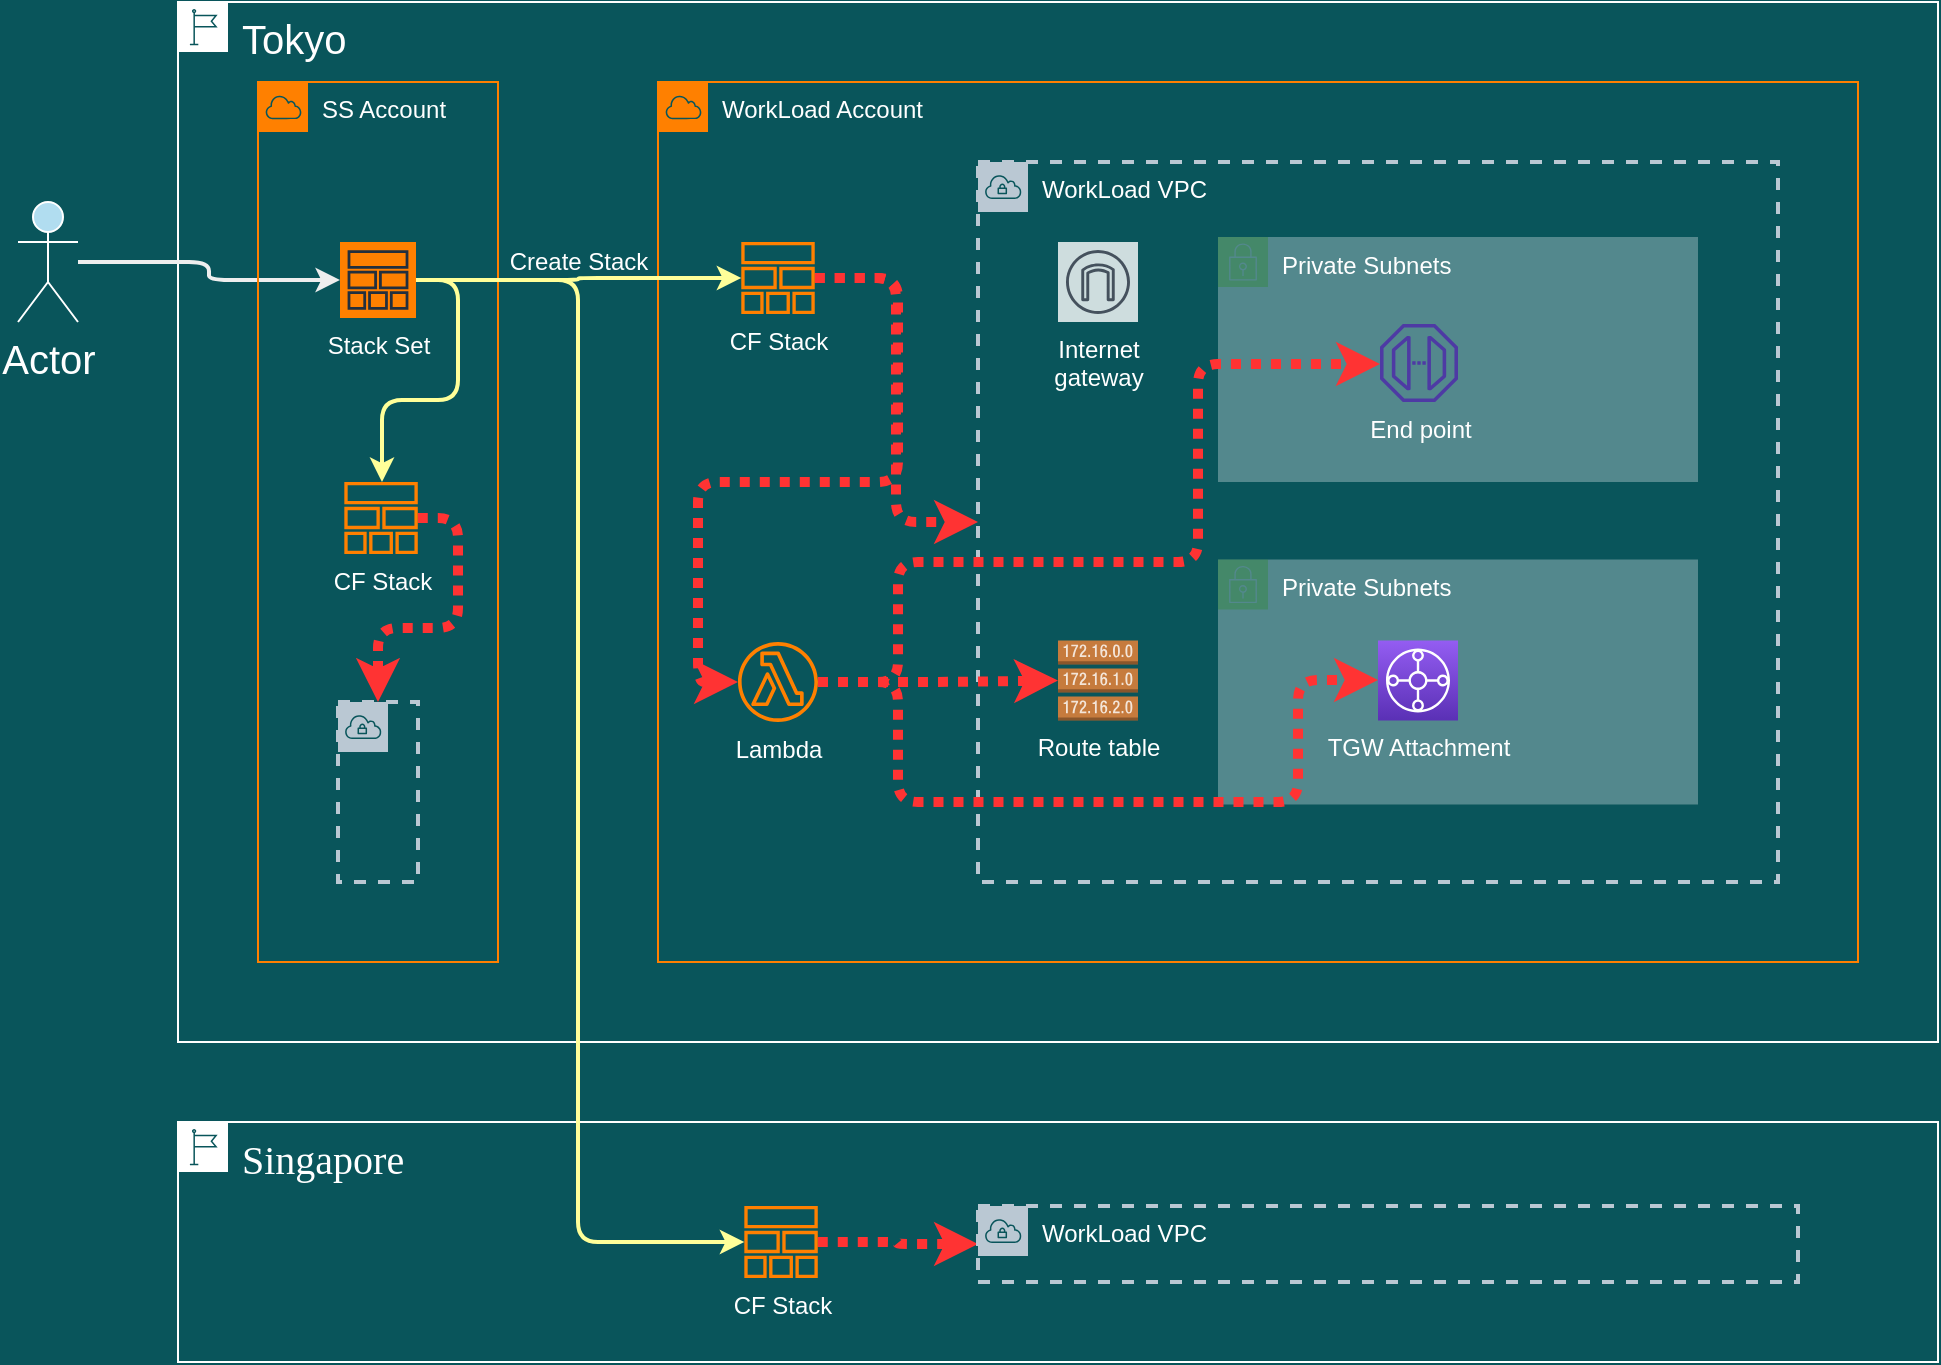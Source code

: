 <mxfile version="15.8.3" type="github">
  <diagram id="DrTqJjK6d3gF3iNOTBpp" name="Page-1">
    <mxGraphModel dx="2066" dy="1060" grid="1" gridSize="10" guides="1" tooltips="1" connect="1" arrows="1" fold="1" page="1" pageScale="1" pageWidth="827" pageHeight="1169" background="#09555B" math="0" shadow="0">
      <root>
        <mxCell id="0" />
        <mxCell id="1" parent="0" />
        <mxCell id="hdHgUt77KuXDVtCETtdb-16" value="Private Subnets" style="points=[[0,0],[0.25,0],[0.5,0],[0.75,0],[1,0],[1,0.25],[1,0.5],[1,0.75],[1,1],[0.75,1],[0.5,1],[0.25,1],[0,1],[0,0.75],[0,0.5],[0,0.25]];outlineConnect=0;gradientColor=none;html=1;whiteSpace=wrap;fontSize=12;fontStyle=0;shape=mxgraph.aws4.group;grIcon=mxgraph.aws4.group_security_group;grStroke=0;strokeColor=#248814;fillColor=#FFFFFF;verticalAlign=top;align=left;spacingLeft=30;fontColor=#FFFFFF;dashed=0;rounded=0;shadow=0;sketch=0;opacity=30;" vertex="1" parent="1">
          <mxGeometry x="640" y="237.5" width="240" height="122.5" as="geometry" />
        </mxCell>
        <mxCell id="hdHgUt77KuXDVtCETtdb-20" value="Private Subnets" style="points=[[0,0],[0.25,0],[0.5,0],[0.75,0],[1,0],[1,0.25],[1,0.5],[1,0.75],[1,1],[0.75,1],[0.5,1],[0.25,1],[0,1],[0,0.75],[0,0.5],[0,0.25]];outlineConnect=0;gradientColor=none;html=1;whiteSpace=wrap;fontSize=12;fontStyle=0;shape=mxgraph.aws4.group;grIcon=mxgraph.aws4.group_security_group;grStroke=0;strokeColor=#248814;fillColor=#FFFFFF;verticalAlign=top;align=left;spacingLeft=30;fontColor=#FFFFFF;dashed=0;rounded=0;shadow=0;sketch=0;opacity=30;" vertex="1" parent="1">
          <mxGeometry x="640" y="398.75" width="240" height="122.5" as="geometry" />
        </mxCell>
        <mxCell id="hdHgUt77KuXDVtCETtdb-2" value="Tokyo" style="points=[[0,0],[0.25,0],[0.5,0],[0.75,0],[1,0],[1,0.25],[1,0.5],[1,0.75],[1,1],[0.75,1],[0.5,1],[0.25,1],[0,1],[0,0.75],[0,0.5],[0,0.25]];outlineConnect=0;html=1;whiteSpace=wrap;fontSize=20;fontStyle=0;shape=mxgraph.aws4.group;grIcon=mxgraph.aws4.group_region;strokeColor=#FFFFFF;fillColor=none;verticalAlign=top;align=left;spacingLeft=30;fontColor=#FFFFFF;" vertex="1" parent="1">
          <mxGeometry x="120" y="120" width="880" height="520" as="geometry" />
        </mxCell>
        <mxCell id="hdHgUt77KuXDVtCETtdb-9" value="WorkLoad Account" style="points=[[0,0],[0.25,0],[0.5,0],[0.75,0],[1,0],[1,0.25],[1,0.5],[1,0.75],[1,1],[0.75,1],[0.5,1],[0.25,1],[0,1],[0,0.75],[0,0.5],[0,0.25]];outlineConnect=0;gradientColor=none;html=1;whiteSpace=wrap;fontSize=12;fontStyle=0;shape=mxgraph.aws4.group;grIcon=mxgraph.aws4.group_aws_cloud;strokeColor=#FF8000;fillColor=none;verticalAlign=top;align=left;spacingLeft=30;fontColor=#FFFFFF;dashed=0;rounded=0;sketch=0;" vertex="1" parent="1">
          <mxGeometry x="360" y="160" width="600" height="440" as="geometry" />
        </mxCell>
        <mxCell id="hdHgUt77KuXDVtCETtdb-1" value="WorkLoad VPC" style="points=[[0,0],[0.25,0],[0.5,0],[0.75,0],[1,0],[1,0.25],[1,0.5],[1,0.75],[1,1],[0.75,1],[0.5,1],[0.25,1],[0,1],[0,0.75],[0,0.5],[0,0.25]];outlineConnect=0;html=1;whiteSpace=wrap;fontSize=12;fontStyle=0;shape=mxgraph.aws4.group;grIcon=mxgraph.aws4.group_vpc;strokeColor=#BAC8D3;fillColor=none;verticalAlign=top;align=left;spacingLeft=30;fontColor=#FFFFFF;dashed=1;strokeWidth=2;" vertex="1" parent="1">
          <mxGeometry x="520" y="200" width="400" height="360" as="geometry" />
        </mxCell>
        <mxCell id="hdHgUt77KuXDVtCETtdb-3" value="&lt;font color=&quot;#ffffff&quot; style=&quot;font-size: 20px;&quot;&gt;&lt;span style=&quot;font-family: &amp;quot;amazon ember&amp;quot;; font-size: 20px;&quot;&gt;Singapore&lt;/span&gt;&lt;/font&gt;" style="points=[[0,0],[0.25,0],[0.5,0],[0.75,0],[1,0],[1,0.25],[1,0.5],[1,0.75],[1,1],[0.75,1],[0.5,1],[0.25,1],[0,1],[0,0.75],[0,0.5],[0,0.25]];outlineConnect=0;html=1;whiteSpace=wrap;fontSize=20;fontStyle=0;shape=mxgraph.aws4.group;grIcon=mxgraph.aws4.group_region;strokeColor=#FFFFFF;fillColor=none;verticalAlign=top;align=left;spacingLeft=30;fontColor=#FFFFFF;" vertex="1" parent="1">
          <mxGeometry x="120" y="680" width="880" height="120" as="geometry" />
        </mxCell>
        <mxCell id="hdHgUt77KuXDVtCETtdb-24" style="edgeStyle=orthogonalEdgeStyle;curved=0;rounded=1;sketch=0;orthogonalLoop=1;jettySize=auto;html=1;fontSize=12;fontColor=#FFFFFF;strokeColor=#EEEEEE;strokeWidth=2;" edge="1" parent="1" source="hdHgUt77KuXDVtCETtdb-5" target="hdHgUt77KuXDVtCETtdb-8">
          <mxGeometry relative="1" as="geometry" />
        </mxCell>
        <mxCell id="hdHgUt77KuXDVtCETtdb-5" value="Actor" style="shape=umlActor;verticalLabelPosition=bottom;verticalAlign=top;html=1;outlineConnect=0;rounded=0;sketch=0;fontSize=20;fontColor=#FFFFFF;strokeColor=#FFFFFF;fillColor=#B1DDF0;" vertex="1" parent="1">
          <mxGeometry x="40" y="220" width="30" height="60" as="geometry" />
        </mxCell>
        <mxCell id="hdHgUt77KuXDVtCETtdb-25" style="edgeStyle=orthogonalEdgeStyle;curved=0;rounded=1;sketch=0;orthogonalLoop=1;jettySize=auto;html=1;fontSize=12;fontColor=#FFFFFF;strokeColor=#FF3333;strokeWidth=5;dashed=1;dashPattern=1 1;" edge="1" parent="1" source="hdHgUt77KuXDVtCETtdb-6" target="hdHgUt77KuXDVtCETtdb-1">
          <mxGeometry relative="1" as="geometry">
            <Array as="points">
              <mxPoint x="479" y="258" />
              <mxPoint x="479" y="380" />
            </Array>
          </mxGeometry>
        </mxCell>
        <mxCell id="hdHgUt77KuXDVtCETtdb-27" style="edgeStyle=orthogonalEdgeStyle;curved=0;rounded=1;sketch=0;orthogonalLoop=1;jettySize=auto;html=1;fontSize=12;fontColor=#FFFFFF;strokeColor=#FF3333;strokeWidth=5;dashed=1;dashPattern=1 1;" edge="1" parent="1" source="hdHgUt77KuXDVtCETtdb-6" target="hdHgUt77KuXDVtCETtdb-13">
          <mxGeometry relative="1" as="geometry">
            <Array as="points">
              <mxPoint x="480" y="258" />
              <mxPoint x="480" y="360" />
              <mxPoint x="380" y="360" />
              <mxPoint x="380" y="460" />
            </Array>
          </mxGeometry>
        </mxCell>
        <mxCell id="hdHgUt77KuXDVtCETtdb-6" value="CF Stack" style="sketch=0;outlineConnect=0;fontColor=#FFFFFF;gradientColor=none;fillColor=#FF8000;strokeColor=none;dashed=0;verticalLabelPosition=bottom;verticalAlign=top;align=center;html=1;fontSize=12;fontStyle=0;aspect=fixed;pointerEvents=1;shape=mxgraph.aws4.stack;rounded=0;" vertex="1" parent="1">
          <mxGeometry x="401.53" y="240" width="36.95" height="36" as="geometry" />
        </mxCell>
        <mxCell id="hdHgUt77KuXDVtCETtdb-7" value="SS Account" style="points=[[0,0],[0.25,0],[0.5,0],[0.75,0],[1,0],[1,0.25],[1,0.5],[1,0.75],[1,1],[0.75,1],[0.5,1],[0.25,1],[0,1],[0,0.75],[0,0.5],[0,0.25]];outlineConnect=0;gradientColor=none;html=1;whiteSpace=wrap;fontSize=12;fontStyle=0;shape=mxgraph.aws4.group;grIcon=mxgraph.aws4.group_aws_cloud;strokeColor=#FF8000;fillColor=none;verticalAlign=top;align=left;spacingLeft=30;fontColor=#FFFFFF;dashed=0;rounded=0;sketch=0;" vertex="1" parent="1">
          <mxGeometry x="160" y="160" width="120" height="440" as="geometry" />
        </mxCell>
        <mxCell id="hdHgUt77KuXDVtCETtdb-23" style="edgeStyle=orthogonalEdgeStyle;curved=0;rounded=1;sketch=0;orthogonalLoop=1;jettySize=auto;html=1;fontSize=12;fontColor=#FFFFFF;strokeColor=#FFFF99;strokeWidth=2;" edge="1" parent="1" source="hdHgUt77KuXDVtCETtdb-8" target="hdHgUt77KuXDVtCETtdb-6">
          <mxGeometry relative="1" as="geometry" />
        </mxCell>
        <mxCell id="hdHgUt77KuXDVtCETtdb-31" value="Create Stack" style="edgeLabel;html=1;align=center;verticalAlign=middle;resizable=0;points=[];fontSize=12;fontColor=#FFFFFF;labelBackgroundColor=none;" vertex="1" connectable="0" parent="hdHgUt77KuXDVtCETtdb-23">
          <mxGeometry x="-0.181" y="-1" relative="1" as="geometry">
            <mxPoint x="14" y="-10" as="offset" />
          </mxGeometry>
        </mxCell>
        <mxCell id="hdHgUt77KuXDVtCETtdb-33" style="edgeStyle=orthogonalEdgeStyle;curved=0;rounded=1;sketch=0;orthogonalLoop=1;jettySize=auto;html=1;fontSize=12;fontColor=#FFFFFF;strokeColor=#FFFF99;strokeWidth=2;" edge="1" parent="1" source="hdHgUt77KuXDVtCETtdb-8" target="hdHgUt77KuXDVtCETtdb-32">
          <mxGeometry relative="1" as="geometry">
            <Array as="points">
              <mxPoint x="320" y="259" />
              <mxPoint x="320" y="740" />
            </Array>
          </mxGeometry>
        </mxCell>
        <mxCell id="hdHgUt77KuXDVtCETtdb-38" style="edgeStyle=orthogonalEdgeStyle;curved=0;rounded=1;sketch=0;orthogonalLoop=1;jettySize=auto;html=1;fontSize=12;fontColor=#FFFFFF;strokeColor=#FFFF99;strokeWidth=2;" edge="1" parent="1" source="hdHgUt77KuXDVtCETtdb-8" target="hdHgUt77KuXDVtCETtdb-37">
          <mxGeometry relative="1" as="geometry">
            <Array as="points">
              <mxPoint x="260" y="259" />
              <mxPoint x="260" y="319" />
              <mxPoint x="222" y="319" />
            </Array>
          </mxGeometry>
        </mxCell>
        <mxCell id="hdHgUt77KuXDVtCETtdb-8" value="Stack Set" style="sketch=0;outlineConnect=0;fontColor=#FFFFFF;gradientColor=none;strokeColor=#232F3E;fillColor=#FF8000;dashed=0;verticalLabelPosition=bottom;verticalAlign=top;align=center;html=1;fontSize=12;fontStyle=0;aspect=fixed;shape=mxgraph.aws4.resourceIcon;resIcon=mxgraph.aws4.stack;rounded=0;" vertex="1" parent="1">
          <mxGeometry x="201" y="240" width="38" height="38" as="geometry" />
        </mxCell>
        <mxCell id="hdHgUt77KuXDVtCETtdb-28" style="edgeStyle=orthogonalEdgeStyle;curved=0;rounded=1;sketch=0;orthogonalLoop=1;jettySize=auto;html=1;entryX=0;entryY=0.5;entryDx=0;entryDy=0;entryPerimeter=0;fontSize=12;fontColor=#FFFFFF;strokeColor=#FF3333;strokeWidth=5;dashed=1;dashPattern=1 1;" edge="1" parent="1" source="hdHgUt77KuXDVtCETtdb-13" target="hdHgUt77KuXDVtCETtdb-18">
          <mxGeometry relative="1" as="geometry" />
        </mxCell>
        <mxCell id="hdHgUt77KuXDVtCETtdb-29" style="edgeStyle=orthogonalEdgeStyle;curved=0;rounded=1;sketch=0;orthogonalLoop=1;jettySize=auto;html=1;fontSize=12;fontColor=#FFFFFF;strokeColor=#FF3333;strokeWidth=5;dashed=1;dashPattern=1 1;" edge="1" parent="1" source="hdHgUt77KuXDVtCETtdb-13" target="hdHgUt77KuXDVtCETtdb-19">
          <mxGeometry relative="1" as="geometry">
            <Array as="points">
              <mxPoint x="480" y="460" />
              <mxPoint x="480" y="520" />
              <mxPoint x="680" y="520" />
              <mxPoint x="680" y="459" />
            </Array>
          </mxGeometry>
        </mxCell>
        <mxCell id="hdHgUt77KuXDVtCETtdb-30" style="edgeStyle=orthogonalEdgeStyle;curved=0;rounded=1;sketch=0;orthogonalLoop=1;jettySize=auto;html=1;fontSize=12;fontColor=#FFFFFF;strokeColor=#FF3333;strokeWidth=5;dashed=1;dashPattern=1 1;" edge="1" parent="1" source="hdHgUt77KuXDVtCETtdb-13" target="hdHgUt77KuXDVtCETtdb-21">
          <mxGeometry relative="1" as="geometry">
            <Array as="points">
              <mxPoint x="480" y="460" />
              <mxPoint x="480" y="400" />
              <mxPoint x="630" y="400" />
              <mxPoint x="630" y="301" />
            </Array>
          </mxGeometry>
        </mxCell>
        <mxCell id="hdHgUt77KuXDVtCETtdb-13" value="Lambda" style="sketch=0;outlineConnect=0;fontColor=#FFFFFF;gradientColor=none;fillColor=#FF8000;strokeColor=none;dashed=0;verticalLabelPosition=bottom;verticalAlign=top;align=center;html=1;fontSize=12;fontStyle=0;aspect=fixed;pointerEvents=1;shape=mxgraph.aws4.lambda_function;rounded=0;" vertex="1" parent="1">
          <mxGeometry x="400" y="440" width="40" height="40" as="geometry" />
        </mxCell>
        <mxCell id="hdHgUt77KuXDVtCETtdb-17" value="Internet&#xa;gateway" style="sketch=0;outlineConnect=0;fontColor=#FFFFFF;gradientColor=none;strokeColor=#232F3E;fillColor=#ffffff;dashed=0;verticalLabelPosition=bottom;verticalAlign=top;align=center;html=1;fontSize=12;fontStyle=0;aspect=fixed;shape=mxgraph.aws4.resourceIcon;resIcon=mxgraph.aws4.internet_gateway;rounded=0;shadow=0;opacity=80;" vertex="1" parent="1">
          <mxGeometry x="560" y="240" width="40" height="40" as="geometry" />
        </mxCell>
        <mxCell id="hdHgUt77KuXDVtCETtdb-18" value="Route table" style="outlineConnect=0;dashed=0;verticalLabelPosition=bottom;verticalAlign=top;align=center;html=1;shape=mxgraph.aws3.route_table;fillColor=#F58536;gradientColor=none;rounded=0;shadow=0;sketch=0;fontSize=12;fontColor=#FFFFFF;strokeColor=#FFFFFF;strokeWidth=3;opacity=80;" vertex="1" parent="1">
          <mxGeometry x="560" y="439.25" width="40" height="40" as="geometry" />
        </mxCell>
        <mxCell id="hdHgUt77KuXDVtCETtdb-19" value="&lt;font color=&quot;#ffffff&quot;&gt;TGW Attachment&lt;/font&gt;" style="sketch=0;points=[[0,0,0],[0.25,0,0],[0.5,0,0],[0.75,0,0],[1,0,0],[0,1,0],[0.25,1,0],[0.5,1,0],[0.75,1,0],[1,1,0],[0,0.25,0],[0,0.5,0],[0,0.75,0],[1,0.25,0],[1,0.5,0],[1,0.75,0]];outlineConnect=0;fontColor=#232F3E;gradientColor=#945DF2;gradientDirection=north;fillColor=#5A30B5;strokeColor=#ffffff;dashed=0;verticalLabelPosition=bottom;verticalAlign=top;align=center;html=1;fontSize=12;fontStyle=0;aspect=fixed;shape=mxgraph.aws4.resourceIcon;resIcon=mxgraph.aws4.transit_gateway;rounded=0;" vertex="1" parent="1">
          <mxGeometry x="720" y="439.25" width="40" height="40" as="geometry" />
        </mxCell>
        <mxCell id="hdHgUt77KuXDVtCETtdb-21" value="End point" style="sketch=0;outlineConnect=0;fontColor=#FFFFFF;gradientColor=none;fillColor=#4D27AA;strokeColor=none;dashed=0;verticalLabelPosition=bottom;verticalAlign=top;align=center;html=1;fontSize=12;fontStyle=0;aspect=fixed;pointerEvents=1;shape=mxgraph.aws4.endpoint;rounded=0;shadow=0;opacity=80;" vertex="1" parent="1">
          <mxGeometry x="721" y="281" width="39" height="39" as="geometry" />
        </mxCell>
        <mxCell id="hdHgUt77KuXDVtCETtdb-35" style="edgeStyle=orthogonalEdgeStyle;curved=0;rounded=1;sketch=0;orthogonalLoop=1;jettySize=auto;html=1;entryX=0;entryY=0.5;entryDx=0;entryDy=0;dashed=1;dashPattern=1 1;fontSize=12;fontColor=#FFFFFF;strokeColor=#FF3333;strokeWidth=5;" edge="1" parent="1" source="hdHgUt77KuXDVtCETtdb-32" target="hdHgUt77KuXDVtCETtdb-34">
          <mxGeometry relative="1" as="geometry" />
        </mxCell>
        <mxCell id="hdHgUt77KuXDVtCETtdb-32" value="CF Stack" style="sketch=0;outlineConnect=0;fontColor=#FFFFFF;gradientColor=none;fillColor=#FF8000;strokeColor=none;dashed=0;verticalLabelPosition=bottom;verticalAlign=top;align=center;html=1;fontSize=12;fontStyle=0;aspect=fixed;pointerEvents=1;shape=mxgraph.aws4.stack;rounded=0;" vertex="1" parent="1">
          <mxGeometry x="403.05" y="722" width="36.95" height="36" as="geometry" />
        </mxCell>
        <mxCell id="hdHgUt77KuXDVtCETtdb-34" value="WorkLoad VPC" style="points=[[0,0],[0.25,0],[0.5,0],[0.75,0],[1,0],[1,0.25],[1,0.5],[1,0.75],[1,1],[0.75,1],[0.5,1],[0.25,1],[0,1],[0,0.75],[0,0.5],[0,0.25]];outlineConnect=0;html=1;whiteSpace=wrap;fontSize=12;fontStyle=0;shape=mxgraph.aws4.group;grIcon=mxgraph.aws4.group_vpc;strokeColor=#BAC8D3;fillColor=none;verticalAlign=top;align=left;spacingLeft=30;fontColor=#FFFFFF;dashed=1;strokeWidth=2;" vertex="1" parent="1">
          <mxGeometry x="520" y="722" width="410" height="38" as="geometry" />
        </mxCell>
        <mxCell id="hdHgUt77KuXDVtCETtdb-36" value="" style="points=[[0,0],[0.25,0],[0.5,0],[0.75,0],[1,0],[1,0.25],[1,0.5],[1,0.75],[1,1],[0.75,1],[0.5,1],[0.25,1],[0,1],[0,0.75],[0,0.5],[0,0.25]];outlineConnect=0;html=1;whiteSpace=wrap;fontSize=12;fontStyle=0;shape=mxgraph.aws4.group;grIcon=mxgraph.aws4.group_vpc;strokeColor=#BAC8D3;fillColor=none;verticalAlign=top;align=left;spacingLeft=30;fontColor=#FFFFFF;dashed=1;strokeWidth=2;" vertex="1" parent="1">
          <mxGeometry x="200" y="470" width="40" height="90" as="geometry" />
        </mxCell>
        <mxCell id="hdHgUt77KuXDVtCETtdb-39" style="edgeStyle=orthogonalEdgeStyle;curved=0;rounded=1;sketch=0;orthogonalLoop=1;jettySize=auto;html=1;entryX=0.5;entryY=0;entryDx=0;entryDy=0;dashed=1;dashPattern=1 1;fontSize=12;fontColor=#FFFFFF;strokeColor=#FF3333;strokeWidth=5;" edge="1" parent="1" source="hdHgUt77KuXDVtCETtdb-37" target="hdHgUt77KuXDVtCETtdb-36">
          <mxGeometry relative="1" as="geometry">
            <Array as="points">
              <mxPoint x="260" y="378" />
              <mxPoint x="260" y="433" />
              <mxPoint x="220" y="433" />
            </Array>
          </mxGeometry>
        </mxCell>
        <mxCell id="hdHgUt77KuXDVtCETtdb-37" value="CF Stack" style="sketch=0;outlineConnect=0;fontColor=#FFFFFF;gradientColor=none;fillColor=#FF8000;strokeColor=none;dashed=0;verticalLabelPosition=bottom;verticalAlign=top;align=center;html=1;fontSize=12;fontStyle=0;aspect=fixed;pointerEvents=1;shape=mxgraph.aws4.stack;rounded=0;" vertex="1" parent="1">
          <mxGeometry x="203.05" y="360" width="36.95" height="36" as="geometry" />
        </mxCell>
      </root>
    </mxGraphModel>
  </diagram>
</mxfile>
